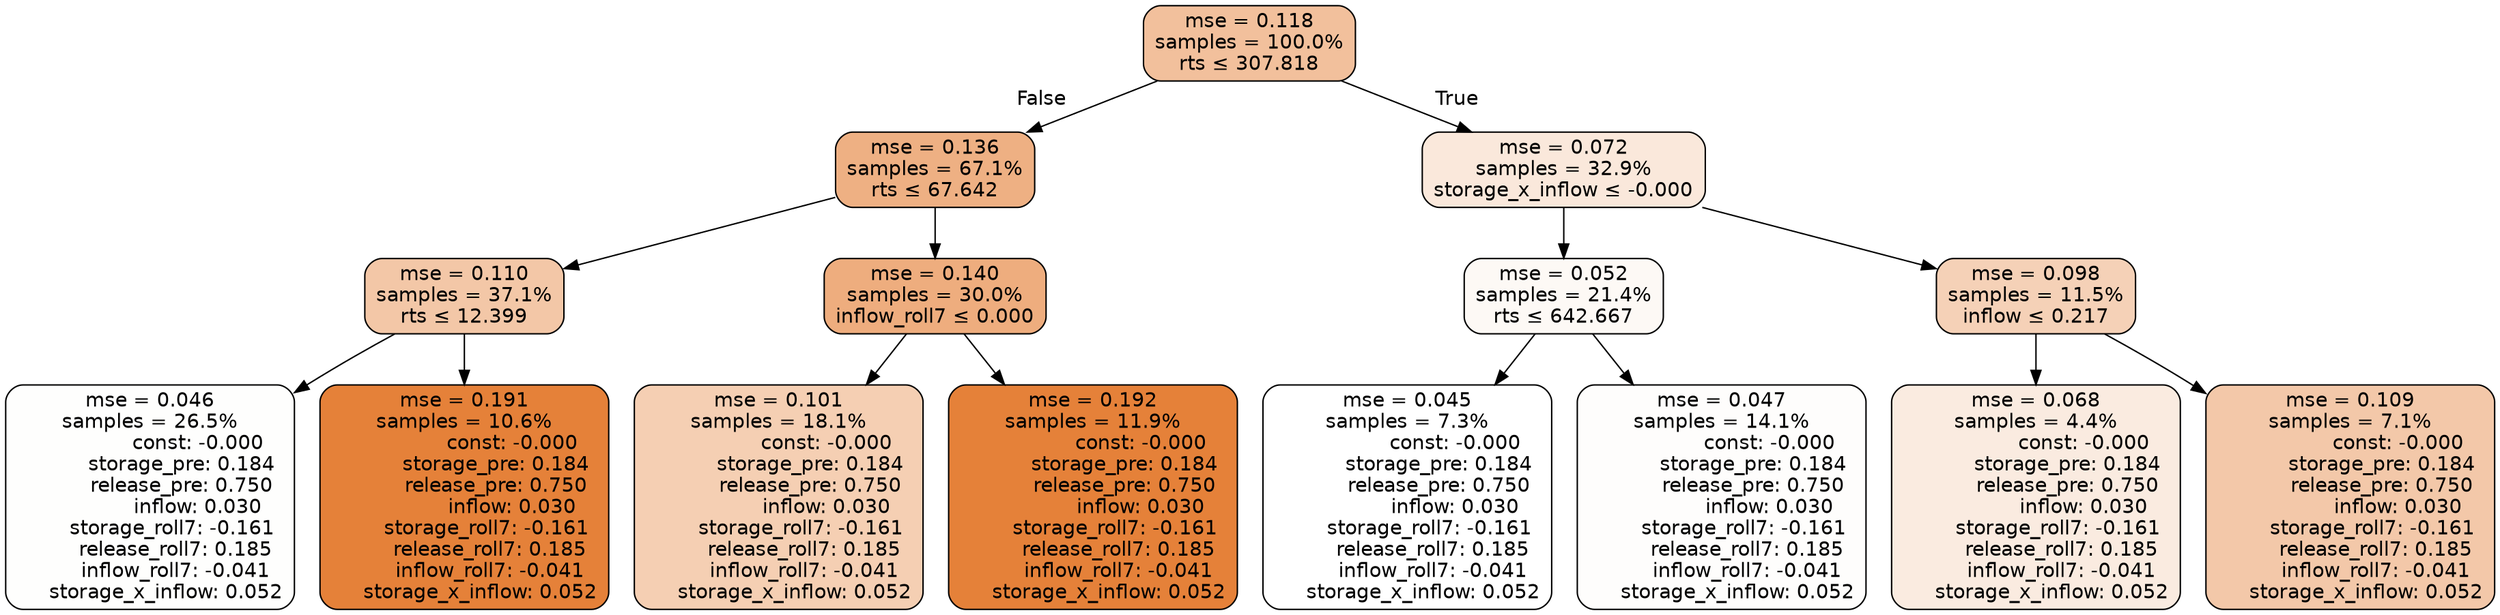digraph tree {
node [shape=rectangle, style="filled, rounded", color="black", fontname=helvetica] ;
edge [fontname=helvetica] ;
	"0" [label="mse = 0.118
samples = 100.0%
rts &le; 307.818", fillcolor="#f2c09c"]
	"1" [label="mse = 0.136
samples = 67.1%
rts &le; 67.642", fillcolor="#eeb083"]
	"2" [label="mse = 0.110
samples = 37.1%
rts &le; 12.399", fillcolor="#f3c7a7"]
	"3" [label="mse = 0.046
samples = 26.5%
               const: -0.000
          storage_pre: 0.184
          release_pre: 0.750
               inflow: 0.030
       storage_roll7: -0.161
        release_roll7: 0.185
        inflow_roll7: -0.041
     storage_x_inflow: 0.052", fillcolor="#fefefd"]
	"4" [label="mse = 0.191
samples = 10.6%
               const: -0.000
          storage_pre: 0.184
          release_pre: 0.750
               inflow: 0.030
       storage_roll7: -0.161
        release_roll7: 0.185
        inflow_roll7: -0.041
     storage_x_inflow: 0.052", fillcolor="#e58139"]
	"5" [label="mse = 0.140
samples = 30.0%
inflow_roll7 &le; 0.000", fillcolor="#eead7e"]
	"6" [label="mse = 0.101
samples = 18.1%
               const: -0.000
          storage_pre: 0.184
          release_pre: 0.750
               inflow: 0.030
       storage_roll7: -0.161
        release_roll7: 0.185
        inflow_roll7: -0.041
     storage_x_inflow: 0.052", fillcolor="#f5cfb3"]
	"7" [label="mse = 0.192
samples = 11.9%
               const: -0.000
          storage_pre: 0.184
          release_pre: 0.750
               inflow: 0.030
       storage_roll7: -0.161
        release_roll7: 0.185
        inflow_roll7: -0.041
     storage_x_inflow: 0.052", fillcolor="#e58139"]
	"8" [label="mse = 0.072
samples = 32.9%
storage_x_inflow &le; -0.000", fillcolor="#fae8db"]
	"9" [label="mse = 0.052
samples = 21.4%
rts &le; 642.667", fillcolor="#fdf9f5"]
	"10" [label="mse = 0.045
samples = 7.3%
               const: -0.000
          storage_pre: 0.184
          release_pre: 0.750
               inflow: 0.030
       storage_roll7: -0.161
        release_roll7: 0.185
        inflow_roll7: -0.041
     storage_x_inflow: 0.052", fillcolor="#ffffff"]
	"11" [label="mse = 0.047
samples = 14.1%
               const: -0.000
          storage_pre: 0.184
          release_pre: 0.750
               inflow: 0.030
       storage_roll7: -0.161
        release_roll7: 0.185
        inflow_roll7: -0.041
     storage_x_inflow: 0.052", fillcolor="#fefdfc"]
	"12" [label="mse = 0.098
samples = 11.5%
inflow &le; 0.217", fillcolor="#f5d1b7"]
	"13" [label="mse = 0.068
samples = 4.4%
               const: -0.000
          storage_pre: 0.184
          release_pre: 0.750
               inflow: 0.030
       storage_roll7: -0.161
        release_roll7: 0.185
        inflow_roll7: -0.041
     storage_x_inflow: 0.052", fillcolor="#faebe0"]
	"14" [label="mse = 0.109
samples = 7.1%
               const: -0.000
          storage_pre: 0.184
          release_pre: 0.750
               inflow: 0.030
       storage_roll7: -0.161
        release_roll7: 0.185
        inflow_roll7: -0.041
     storage_x_inflow: 0.052", fillcolor="#f3c8a9"]

	"0" -> "1" [labeldistance=2.5, labelangle=45, headlabel="False"]
	"1" -> "2"
	"2" -> "3"
	"2" -> "4"
	"1" -> "5"
	"5" -> "6"
	"5" -> "7"
	"0" -> "8" [labeldistance=2.5, labelangle=-45, headlabel="True"]
	"8" -> "9"
	"9" -> "10"
	"9" -> "11"
	"8" -> "12"
	"12" -> "13"
	"12" -> "14"
}